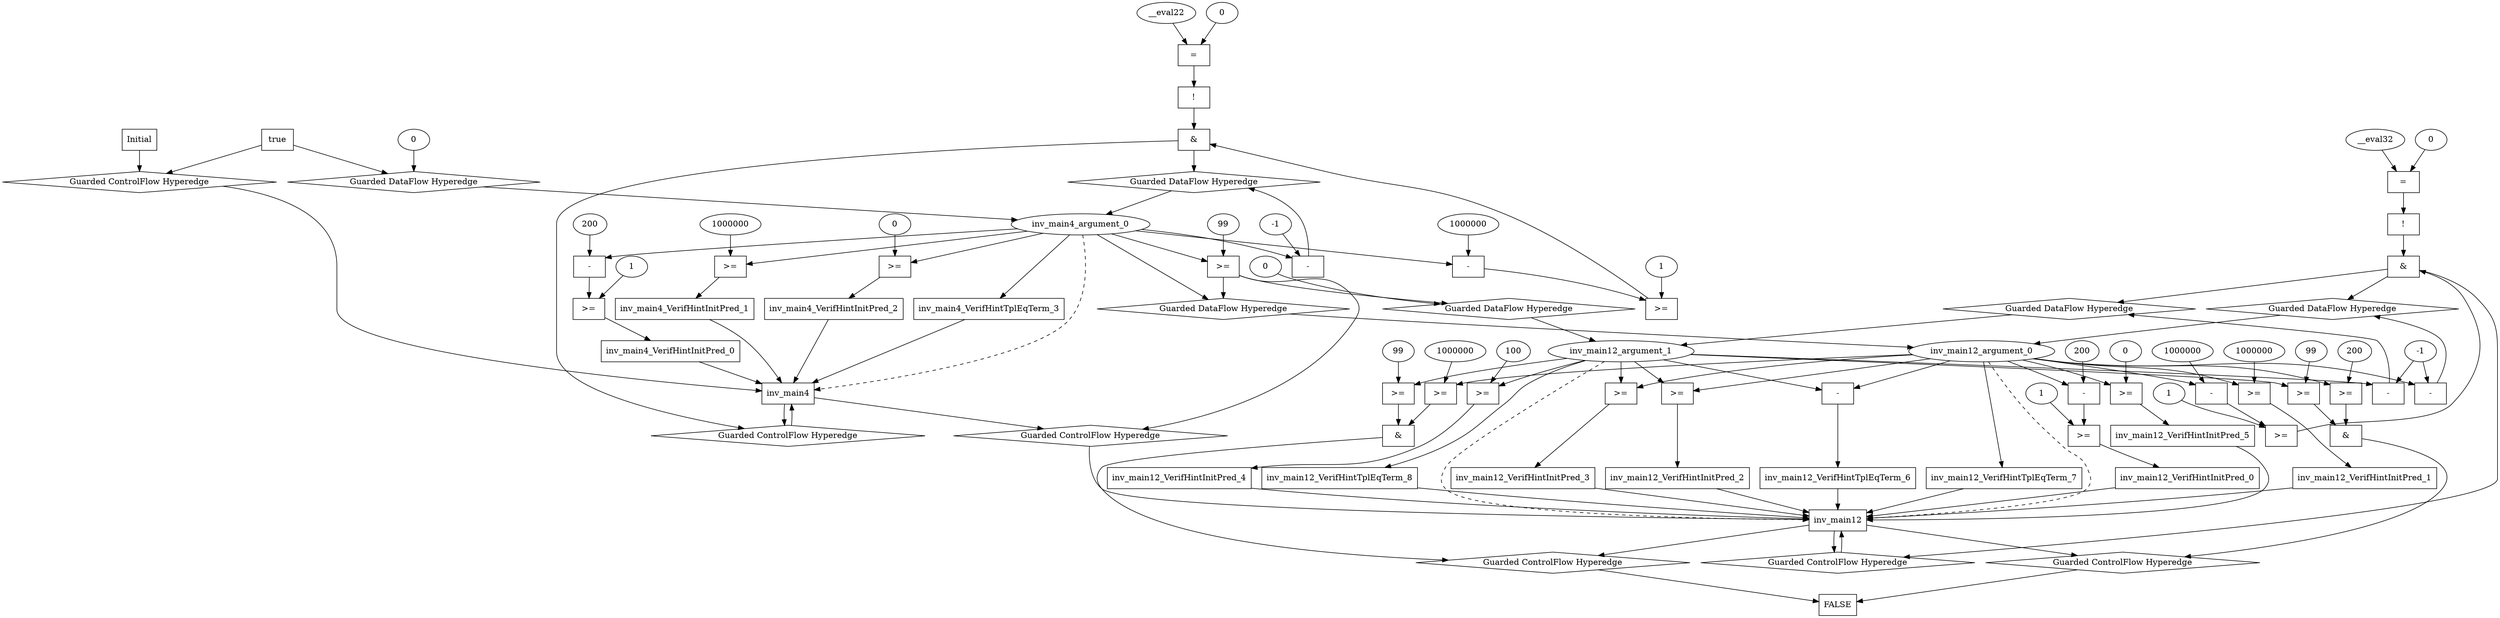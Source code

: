digraph dag {
inv_main12 [label="inv_main12" shape="rect"];
inv_main4 [label="inv_main4" shape="rect"];
FALSE [label="FALSE" shape="rect"];
Initial [label="Initial" shape="rect"];
ControlFowHyperEdge_0 [label="Guarded ControlFlow Hyperedge" shape="diamond"];
Initial -> ControlFowHyperEdge_0[label=""]
ControlFowHyperEdge_0 -> inv_main4[label=""]
ControlFowHyperEdge_1 [label="Guarded ControlFlow Hyperedge" shape="diamond"];
inv_main4 -> ControlFowHyperEdge_1[label=""]
ControlFowHyperEdge_1 -> inv_main4[label=""]
ControlFowHyperEdge_2 [label="Guarded ControlFlow Hyperedge" shape="diamond"];
inv_main4 -> ControlFowHyperEdge_2[label=""]
ControlFowHyperEdge_2 -> inv_main12[label=""]
ControlFowHyperEdge_3 [label="Guarded ControlFlow Hyperedge" shape="diamond"];
inv_main12 -> ControlFowHyperEdge_3[label=""]
ControlFowHyperEdge_3 -> inv_main12[label=""]
ControlFowHyperEdge_4 [label="Guarded ControlFlow Hyperedge" shape="diamond"];
inv_main12 -> ControlFowHyperEdge_4[label=""]
ControlFowHyperEdge_4 -> FALSE[label=""]
ControlFowHyperEdge_5 [label="Guarded ControlFlow Hyperedge" shape="diamond"];
inv_main12 -> ControlFowHyperEdge_5[label=""]
ControlFowHyperEdge_5 -> FALSE[label=""]
inv_main4_argument_0 [label="inv_main4_argument_0" shape="oval"];
inv_main4_argument_0 -> inv_main4[label="" style="dashed"]
inv_main12_argument_0 [label="inv_main12_argument_0" shape="oval"];
inv_main12_argument_0 -> inv_main12[label="" style="dashed"]
inv_main12_argument_1 [label="inv_main12_argument_1" shape="oval"];
inv_main12_argument_1 -> inv_main12[label="" style="dashed"]

true_0 [label="true" shape="rect"];
true_0->ControlFowHyperEdge_0 [label=""];
xxxinv_main4___Initial_0xxxdataFlow_0_node_0 [label="0"];

xxxinv_main4___Initial_0xxxdataFlow_0_node_0->DataFowHyperEdge_0_inv_main4_argument_0 [label=""];
xxxinv_main4___inv_main4_1xxx_and [label="&" shape="rect"];
xxxinv_main4___inv_main4_1xxxguard_0_node_0 [label="!" shape="rect"];
xxxinv_main4___inv_main4_1xxxguard_0_node_1 [label="=" shape="rect"];
xxxinv_main4___inv_main4_1xxxguard_0_node_2 [label="__eval22"];
xxxinv_main4___inv_main4_1xxxguard_0_node_3 [label="0"];
xxxinv_main4___inv_main4_1xxxguard_0_node_1->xxxinv_main4___inv_main4_1xxxguard_0_node_0
xxxinv_main4___inv_main4_1xxxguard_0_node_2->xxxinv_main4___inv_main4_1xxxguard_0_node_1
xxxinv_main4___inv_main4_1xxxguard_0_node_3->xxxinv_main4___inv_main4_1xxxguard_0_node_1

xxxinv_main4___inv_main4_1xxxguard_0_node_0->xxxinv_main4___inv_main4_1xxx_and [label=""];
xxxinv_main4___inv_main4_1xxxguard1_node_0 [label=">=" shape="rect"];
xxxinv_main4___inv_main4_1xxxguard1_node_1 [label="-" shape="rect"];
xxxinv_main4___inv_main4_1xxxguard1_node_2 [label="1000000"];
xxxinv_main4___inv_main4_1xxxguard1_node_4 [label="1"];
xxxinv_main4___inv_main4_1xxxguard1_node_1->xxxinv_main4___inv_main4_1xxxguard1_node_0
xxxinv_main4___inv_main4_1xxxguard1_node_4->xxxinv_main4___inv_main4_1xxxguard1_node_0
xxxinv_main4___inv_main4_1xxxguard1_node_2->xxxinv_main4___inv_main4_1xxxguard1_node_1
inv_main4_argument_0->xxxinv_main4___inv_main4_1xxxguard1_node_1

xxxinv_main4___inv_main4_1xxxguard1_node_0->xxxinv_main4___inv_main4_1xxx_and [label=""];
xxxinv_main4___inv_main4_1xxx_and->ControlFowHyperEdge_1 [label=""];
xxxinv_main4___inv_main4_1xxxdataFlow_0_node_0 [label="-" shape="rect"];
xxxinv_main4___inv_main4_1xxxdataFlow_0_node_2 [label="-1"];
inv_main4_argument_0->xxxinv_main4___inv_main4_1xxxdataFlow_0_node_0
xxxinv_main4___inv_main4_1xxxdataFlow_0_node_2->xxxinv_main4___inv_main4_1xxxdataFlow_0_node_0

xxxinv_main4___inv_main4_1xxxdataFlow_0_node_0->DataFowHyperEdge_1_inv_main4_argument_0 [label=""];
xxxinv_main12___inv_main4_2xxxguard_0_node_0 [label=">=" shape="rect"];
xxxinv_main12___inv_main4_2xxxguard_0_node_1 [label="99"];
xxxinv_main12___inv_main4_2xxxguard_0_node_1->xxxinv_main12___inv_main4_2xxxguard_0_node_0
inv_main4_argument_0->xxxinv_main12___inv_main4_2xxxguard_0_node_0

xxxinv_main12___inv_main4_2xxxguard_0_node_0->ControlFowHyperEdge_2 [label=""];
xxxinv_main12___inv_main4_2xxxdataFlow_0_node_0 [label="0"];

xxxinv_main12___inv_main4_2xxxdataFlow_0_node_0->DataFowHyperEdge_2_inv_main12_argument_1 [label=""];
xxxinv_main12___inv_main12_3xxx_and [label="&" shape="rect"];
xxxinv_main12___inv_main12_3xxxguard_0_node_0 [label="!" shape="rect"];
xxxinv_main12___inv_main12_3xxxguard_0_node_1 [label="=" shape="rect"];
xxxinv_main12___inv_main12_3xxxguard_0_node_2 [label="__eval32"];
xxxinv_main12___inv_main12_3xxxguard_0_node_3 [label="0"];
xxxinv_main12___inv_main12_3xxxguard_0_node_1->xxxinv_main12___inv_main12_3xxxguard_0_node_0
xxxinv_main12___inv_main12_3xxxguard_0_node_2->xxxinv_main12___inv_main12_3xxxguard_0_node_1
xxxinv_main12___inv_main12_3xxxguard_0_node_3->xxxinv_main12___inv_main12_3xxxguard_0_node_1

xxxinv_main12___inv_main12_3xxxguard_0_node_0->xxxinv_main12___inv_main12_3xxx_and [label=""];
xxxinv_main12___inv_main12_3xxxguard1_node_0 [label=">=" shape="rect"];
xxxinv_main12___inv_main12_3xxxguard1_node_1 [label="-" shape="rect"];
xxxinv_main12___inv_main12_3xxxguard1_node_2 [label="1000000"];
xxxinv_main12___inv_main12_3xxxguard1_node_4 [label="1"];
xxxinv_main12___inv_main12_3xxxguard1_node_1->xxxinv_main12___inv_main12_3xxxguard1_node_0
xxxinv_main12___inv_main12_3xxxguard1_node_4->xxxinv_main12___inv_main12_3xxxguard1_node_0
xxxinv_main12___inv_main12_3xxxguard1_node_2->xxxinv_main12___inv_main12_3xxxguard1_node_1
inv_main12_argument_0->xxxinv_main12___inv_main12_3xxxguard1_node_1

xxxinv_main12___inv_main12_3xxxguard1_node_0->xxxinv_main12___inv_main12_3xxx_and [label=""];
xxxinv_main12___inv_main12_3xxx_and->ControlFowHyperEdge_3 [label=""];
xxxinv_main12___inv_main12_3xxxdataFlow_0_node_0 [label="-" shape="rect"];
xxxinv_main12___inv_main12_3xxxdataFlow_0_node_2 [label="-1"];
inv_main12_argument_0->xxxinv_main12___inv_main12_3xxxdataFlow_0_node_0
xxxinv_main12___inv_main12_3xxxdataFlow_0_node_2->xxxinv_main12___inv_main12_3xxxdataFlow_0_node_0

xxxinv_main12___inv_main12_3xxxdataFlow_0_node_0->DataFowHyperEdge_3_inv_main12_argument_0 [label=""];
xxxinv_main12___inv_main12_3xxxdataFlow1_node_0 [label="-" shape="rect"];
inv_main12_argument_1->xxxinv_main12___inv_main12_3xxxdataFlow1_node_0
xxxinv_main12___inv_main12_3xxxdataFlow_0_node_2->xxxinv_main12___inv_main12_3xxxdataFlow1_node_0

xxxinv_main12___inv_main12_3xxxdataFlow1_node_0->DataFowHyperEdge_3_inv_main12_argument_1 [label=""];
xxxFALSE___inv_main12_4xxx_and [label="&" shape="rect"];
xxxFALSE___inv_main12_4xxxguard_0_node_0 [label=">=" shape="rect"];
xxxFALSE___inv_main12_4xxxguard_0_node_1 [label="99"];
xxxFALSE___inv_main12_4xxxguard_0_node_1->xxxFALSE___inv_main12_4xxxguard_0_node_0
inv_main12_argument_1->xxxFALSE___inv_main12_4xxxguard_0_node_0

xxxFALSE___inv_main12_4xxxguard_0_node_0->xxxFALSE___inv_main12_4xxx_and [label=""];
xxxFALSE___inv_main12_4xxxguard1_node_0 [label=">=" shape="rect"];
xxxFALSE___inv_main12_4xxxguard1_node_2 [label="200"];
inv_main12_argument_0->xxxFALSE___inv_main12_4xxxguard1_node_0
xxxFALSE___inv_main12_4xxxguard1_node_2->xxxFALSE___inv_main12_4xxxguard1_node_0

xxxFALSE___inv_main12_4xxxguard1_node_0->xxxFALSE___inv_main12_4xxx_and [label=""];
xxxFALSE___inv_main12_4xxx_and->ControlFowHyperEdge_4 [label=""];
xxxFALSE___inv_main12_5xxx_and [label="&" shape="rect"];
xxxFALSE___inv_main12_5xxxguard_0_node_0 [label=">=" shape="rect"];
xxxFALSE___inv_main12_5xxxguard_0_node_1 [label="99"];
xxxFALSE___inv_main12_5xxxguard_0_node_1->xxxFALSE___inv_main12_5xxxguard_0_node_0
inv_main12_argument_1->xxxFALSE___inv_main12_5xxxguard_0_node_0

xxxFALSE___inv_main12_5xxxguard_0_node_0->xxxFALSE___inv_main12_5xxx_and [label=""];
xxxFALSE___inv_main12_5xxxguard1_node_0 [label=">=" shape="rect"];
xxxFALSE___inv_main12_5xxxguard1_node_2 [label="1000000"];
inv_main12_argument_0->xxxFALSE___inv_main12_5xxxguard1_node_0
xxxFALSE___inv_main12_5xxxguard1_node_2->xxxFALSE___inv_main12_5xxxguard1_node_0

xxxFALSE___inv_main12_5xxxguard1_node_0->xxxFALSE___inv_main12_5xxx_and [label=""];
xxxFALSE___inv_main12_5xxx_and->ControlFowHyperEdge_5 [label=""];
DataFowHyperEdge_0_inv_main4_argument_0 [label="Guarded DataFlow Hyperedge" shape="diamond"];
DataFowHyperEdge_0_inv_main4_argument_0 -> inv_main4_argument_0[label=""]
true_0->DataFowHyperEdge_0_inv_main4_argument_0 [label=""];
DataFowHyperEdge_1_inv_main4_argument_0 [label="Guarded DataFlow Hyperedge" shape="diamond"];
DataFowHyperEdge_1_inv_main4_argument_0 -> inv_main4_argument_0[label=""]
xxxinv_main4___inv_main4_1xxx_and -> DataFowHyperEdge_1_inv_main4_argument_0[label=""]
DataFowHyperEdge_2_inv_main12_argument_0 [label="Guarded DataFlow Hyperedge" shape="diamond"];
DataFowHyperEdge_2_inv_main12_argument_0 -> inv_main12_argument_0[label=""]
xxxinv_main12___inv_main4_2xxxguard_0_node_0 -> DataFowHyperEdge_2_inv_main12_argument_0[label=""]
DataFowHyperEdge_2_inv_main12_argument_1 [label="Guarded DataFlow Hyperedge" shape="diamond"];
DataFowHyperEdge_2_inv_main12_argument_1 -> inv_main12_argument_1[label=""]
xxxinv_main12___inv_main4_2xxxguard_0_node_0 -> DataFowHyperEdge_2_inv_main12_argument_1[label=""]
DataFowHyperEdge_3_inv_main12_argument_0 [label="Guarded DataFlow Hyperedge" shape="diamond"];
DataFowHyperEdge_3_inv_main12_argument_0 -> inv_main12_argument_0[label=""]
xxxinv_main12___inv_main12_3xxx_and -> DataFowHyperEdge_3_inv_main12_argument_0[label=""]
DataFowHyperEdge_3_inv_main12_argument_1 [label="Guarded DataFlow Hyperedge" shape="diamond"];
DataFowHyperEdge_3_inv_main12_argument_1 -> inv_main12_argument_1[label=""]
xxxinv_main12___inv_main12_3xxx_and -> DataFowHyperEdge_3_inv_main12_argument_1[label=""]
inv_main4_argument_0 -> DataFowHyperEdge_2_inv_main12_argument_0[label=""]




inv_main4_VerifHintInitPred_0 [label="inv_main4_VerifHintInitPred_0" shape="rect"];
inv_main4predicate_0_node_0 -> inv_main4_VerifHintInitPred_0[label="" ];
inv_main4_VerifHintInitPred_0 -> inv_main4[label="" ];
inv_main4predicate_0_node_0 [label=">=" shape="rect"];
inv_main4predicate_0_node_1 [label="-" shape="rect"];
inv_main4predicate_0_node_2 [label="200"];
inv_main4_argument_0 [label="inv_main4_argument_0"];
inv_main4predicate_0_node_4 [label="1"];
inv_main4predicate_0_node_1->inv_main4predicate_0_node_0
inv_main4predicate_0_node_4->inv_main4predicate_0_node_0
inv_main4predicate_0_node_2->inv_main4predicate_0_node_1
inv_main4_argument_0->inv_main4predicate_0_node_1

inv_main4_VerifHintInitPred_1 [label="inv_main4_VerifHintInitPred_1" shape="rect"];
inv_main4predicate_1_node_0 -> inv_main4_VerifHintInitPred_1[label="" ];
inv_main4_VerifHintInitPred_1 -> inv_main4[label="" ];
inv_main4predicate_1_node_0 [label=">=" shape="rect"];
inv_main4predicate_1_node_1 [label="1000000"];
inv_main4_argument_0 [label="inv_main4_argument_0"];
inv_main4predicate_1_node_1->inv_main4predicate_1_node_0
inv_main4_argument_0->inv_main4predicate_1_node_0

inv_main4_VerifHintInitPred_2 [label="inv_main4_VerifHintInitPred_2" shape="rect"];
inv_main4predicate_2_node_0 -> inv_main4_VerifHintInitPred_2[label="" ];
inv_main4_VerifHintInitPred_2 -> inv_main4[label="" ];
inv_main4predicate_2_node_0 [label=">=" shape="rect"];
inv_main4_argument_0 [label="inv_main4_argument_0"];
inv_main4predicate_2_node_2 [label="0"];
inv_main4predicate_2_node_2->inv_main4predicate_2_node_0
inv_main4_argument_0->inv_main4predicate_2_node_0

inv_main4_VerifHintTplEqTerm_3 [label="inv_main4_VerifHintTplEqTerm_3" shape="rect"];
inv_main4_argument_0 -> inv_main4_VerifHintTplEqTerm_3[label="" ];
inv_main4_VerifHintTplEqTerm_3 -> inv_main4[label="" ];
inv_main4_argument_0 [label="inv_main4_argument_0"];

inv_main12_VerifHintInitPred_0 [label="inv_main12_VerifHintInitPred_0" shape="rect"];
inv_main12predicate_0_node_0 -> inv_main12_VerifHintInitPred_0[label="" ];
inv_main12_VerifHintInitPred_0 -> inv_main12[label="" ];
inv_main12predicate_0_node_0 [label=">=" shape="rect"];
inv_main12predicate_0_node_1 [label="-" shape="rect"];
inv_main12predicate_0_node_2 [label="200"];
inv_main12_argument_0 [label="inv_main12_argument_0"];
inv_main12predicate_0_node_4 [label="1"];
inv_main12predicate_0_node_1->inv_main12predicate_0_node_0
inv_main12predicate_0_node_4->inv_main12predicate_0_node_0
inv_main12predicate_0_node_2->inv_main12predicate_0_node_1
inv_main12_argument_0->inv_main12predicate_0_node_1

inv_main12_VerifHintInitPred_1 [label="inv_main12_VerifHintInitPred_1" shape="rect"];
inv_main12predicate_1_node_0 -> inv_main12_VerifHintInitPred_1[label="" ];
inv_main12_VerifHintInitPred_1 -> inv_main12[label="" ];
inv_main12predicate_1_node_0 [label=">=" shape="rect"];
inv_main12predicate_1_node_1 [label="1000000"];
inv_main12_argument_0 [label="inv_main12_argument_0"];
inv_main12predicate_1_node_1->inv_main12predicate_1_node_0
inv_main12_argument_0->inv_main12predicate_1_node_0

inv_main12_VerifHintInitPred_2 [label="inv_main12_VerifHintInitPred_2" shape="rect"];
inv_main12predicate_2_node_0 -> inv_main12_VerifHintInitPred_2[label="" ];
inv_main12_VerifHintInitPred_2 -> inv_main12[label="" ];
inv_main12predicate_2_node_0 [label=">=" shape="rect"];
inv_main12_argument_0 [label="inv_main12_argument_0"];
inv_main12_argument_1 [label="inv_main12_argument_1"];
inv_main12_argument_1->inv_main12predicate_2_node_0
inv_main12_argument_0->inv_main12predicate_2_node_0

inv_main12_VerifHintInitPred_3 [label="inv_main12_VerifHintInitPred_3" shape="rect"];
inv_main12predicate_3_node_0 -> inv_main12_VerifHintInitPred_3[label="" ];
inv_main12_VerifHintInitPred_3 -> inv_main12[label="" ];
inv_main12predicate_3_node_0 [label=">=" shape="rect"];
inv_main12_argument_1 [label="inv_main12_argument_1"];
inv_main12_argument_0 [label="inv_main12_argument_0"];
inv_main12_argument_0->inv_main12predicate_3_node_0
inv_main12_argument_1->inv_main12predicate_3_node_0

inv_main12_VerifHintInitPred_4 [label="inv_main12_VerifHintInitPred_4" shape="rect"];
inv_main12predicate_4_node_0 -> inv_main12_VerifHintInitPred_4[label="" ];
inv_main12_VerifHintInitPred_4 -> inv_main12[label="" ];
inv_main12predicate_4_node_0 [label=">=" shape="rect"];
inv_main12_argument_1 [label="inv_main12_argument_1"];
inv_main12predicate_4_node_2 [label="100"];
inv_main12predicate_4_node_2->inv_main12predicate_4_node_0
inv_main12_argument_1->inv_main12predicate_4_node_0

inv_main12_VerifHintInitPred_5 [label="inv_main12_VerifHintInitPred_5" shape="rect"];
inv_main12predicate_5_node_0 -> inv_main12_VerifHintInitPred_5[label="" ];
inv_main12_VerifHintInitPred_5 -> inv_main12[label="" ];
inv_main12predicate_5_node_0 [label=">=" shape="rect"];
inv_main12_argument_0 [label="inv_main12_argument_0"];
inv_main12predicate_5_node_2 [label="0"];
inv_main12predicate_5_node_2->inv_main12predicate_5_node_0
inv_main12_argument_0->inv_main12predicate_5_node_0

inv_main12_VerifHintTplEqTerm_6 [label="inv_main12_VerifHintTplEqTerm_6" shape="rect"];
inv_main12predicate_6_node_0 -> inv_main12_VerifHintTplEqTerm_6[label="" ];
inv_main12_VerifHintTplEqTerm_6 -> inv_main12[label="" ];
inv_main12predicate_6_node_0 [label="-" shape="rect"];
inv_main12_argument_1 [label="inv_main12_argument_1"];
inv_main12_argument_0 [label="inv_main12_argument_0"];
inv_main12_argument_0->inv_main12predicate_6_node_0
inv_main12_argument_1->inv_main12predicate_6_node_0

inv_main12_VerifHintTplEqTerm_7 [label="inv_main12_VerifHintTplEqTerm_7" shape="rect"];
inv_main12_argument_0 -> inv_main12_VerifHintTplEqTerm_7[label="" ];
inv_main12_VerifHintTplEqTerm_7 -> inv_main12[label="" ];
inv_main12_argument_0 [label="inv_main12_argument_0"];

inv_main12_VerifHintTplEqTerm_8 [label="inv_main12_VerifHintTplEqTerm_8" shape="rect"];
inv_main12_argument_1 -> inv_main12_VerifHintTplEqTerm_8[label="" ];
inv_main12_VerifHintTplEqTerm_8 -> inv_main12[label="" ];
inv_main12_argument_1 [label="inv_main12_argument_1"];

}
